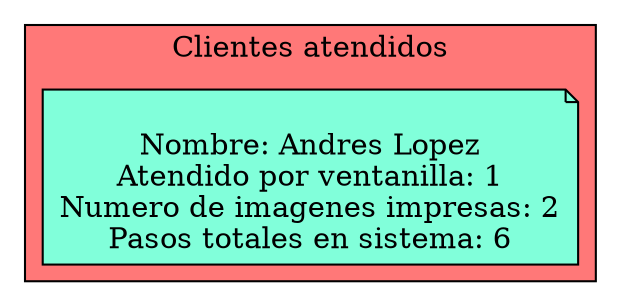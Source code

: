 digraph L {
node[shape=note fillcolor="#A181FF" style =filled]
subgraph cluster_p{
    label= " Clientes atendidos "
    bgcolor = "#FF7878"
Nodo128359175[label="
Nombre: Andres Lopez
Atendido por ventanilla: 1
Numero de imagenes impresas: 2
Pasos totales en sistema: 6",fillcolor="#81FFDA"]
}}